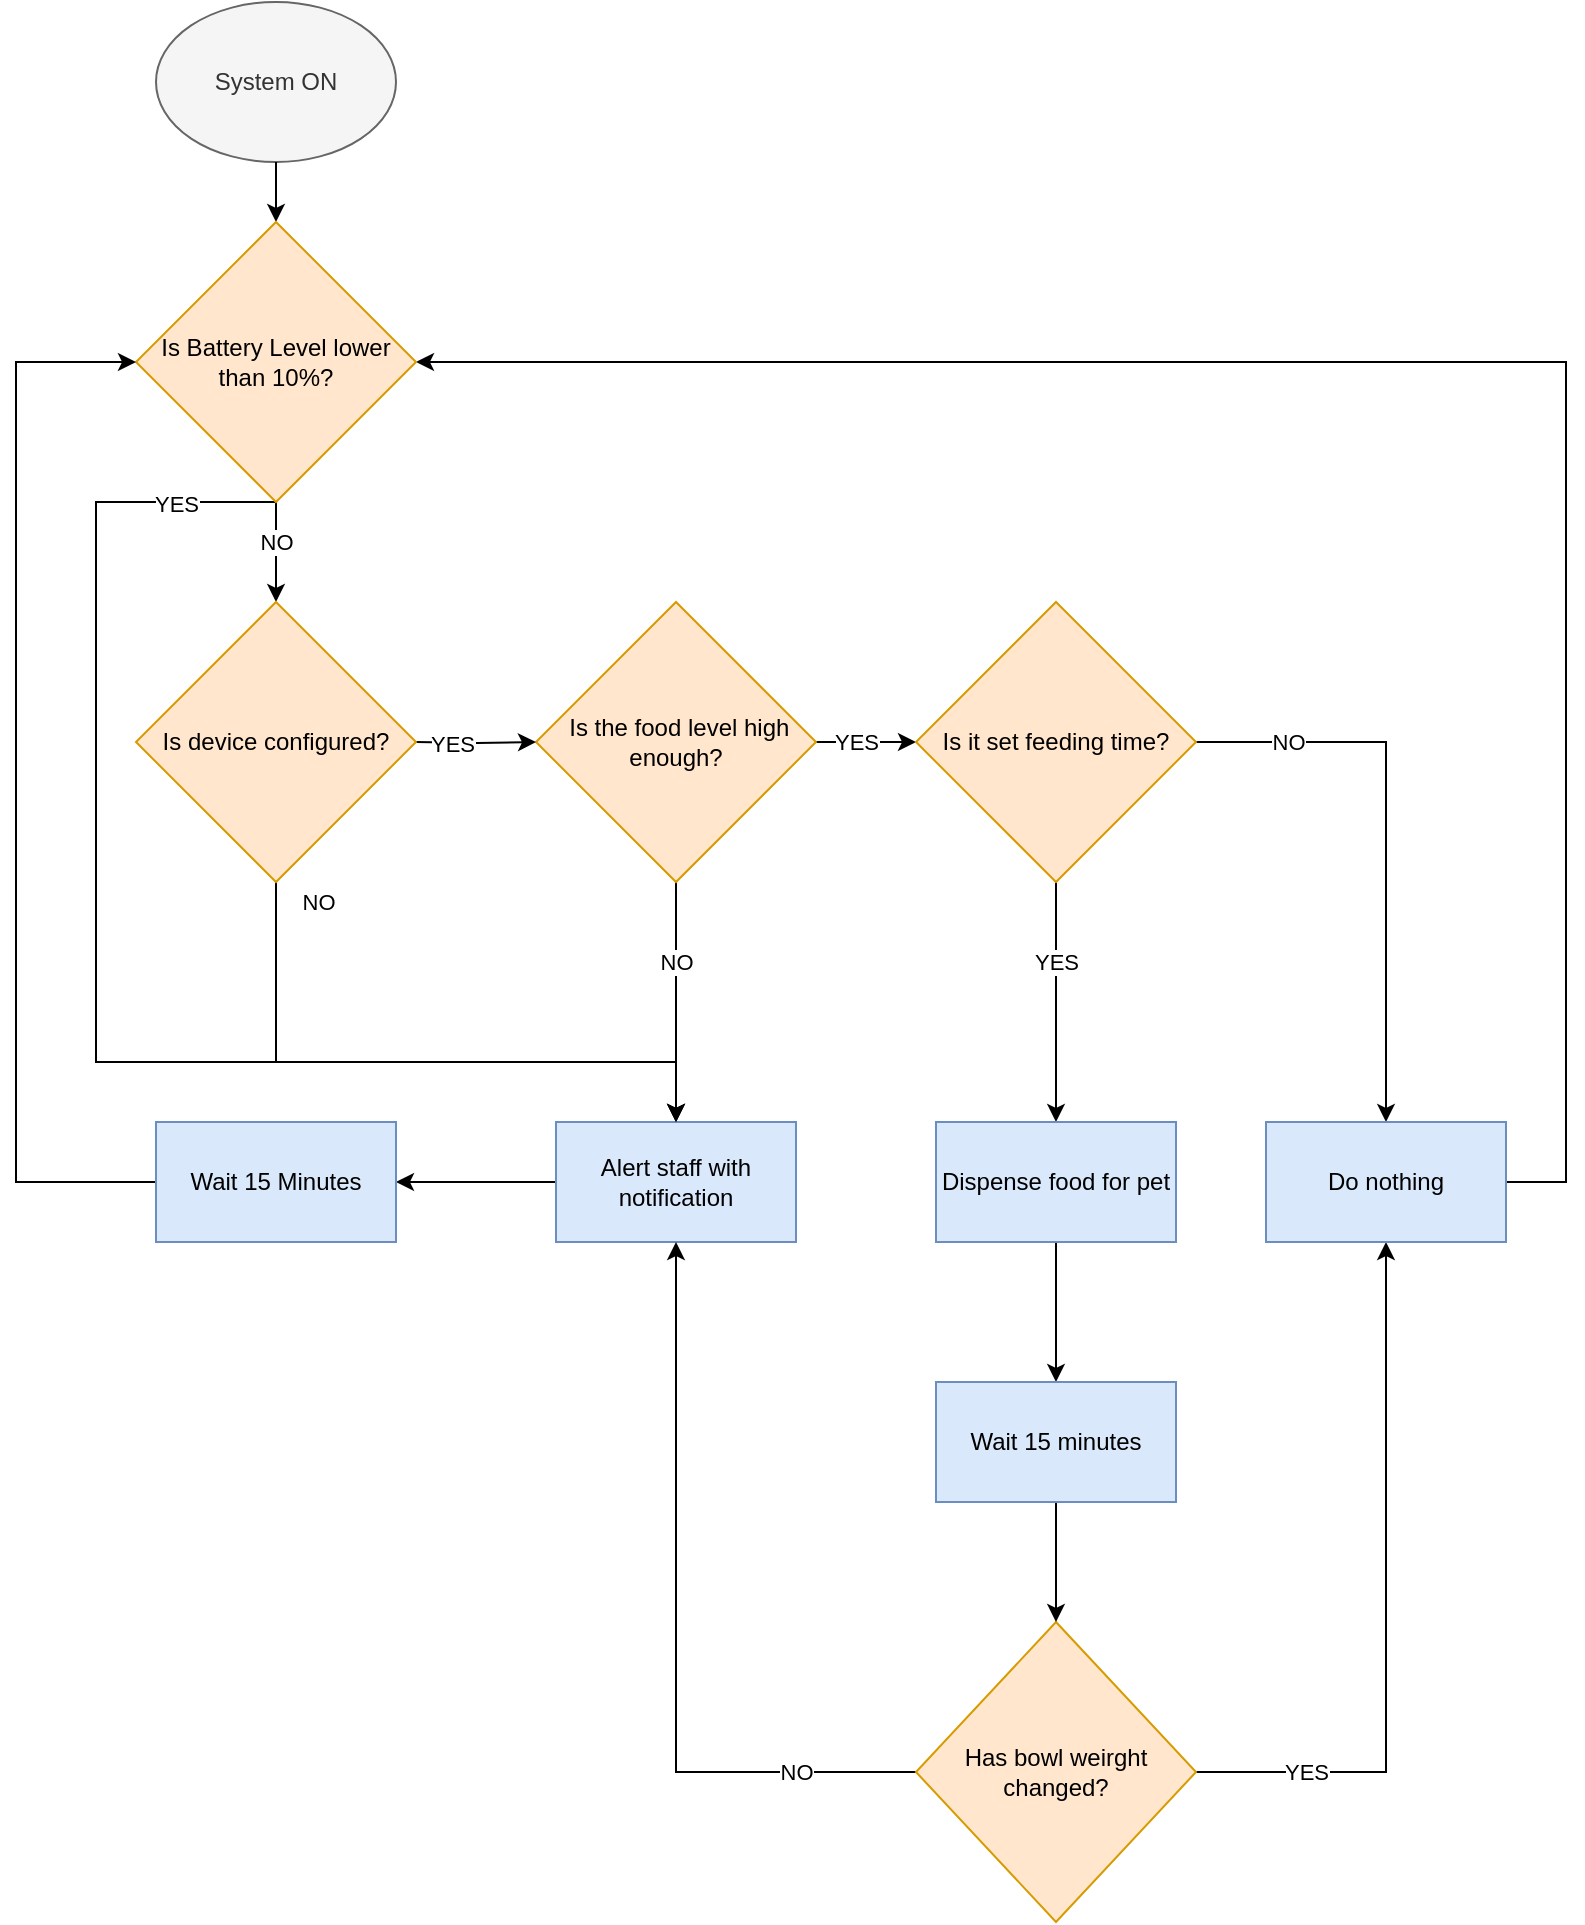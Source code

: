 <mxfile version="28.1.0">
  <diagram name="Page-1" id="Eyr6RxYLFg0FWXY8so7s">
    <mxGraphModel dx="793" dy="955" grid="1" gridSize="10" guides="1" tooltips="1" connect="1" arrows="1" fold="1" page="1" pageScale="1" pageWidth="850" pageHeight="1100" math="0" shadow="0">
      <root>
        <mxCell id="0" />
        <mxCell id="1" parent="0" />
        <mxCell id="hP72EC4CjcAznyABsPa--8" value="" style="edgeStyle=orthogonalEdgeStyle;rounded=0;orthogonalLoop=1;jettySize=auto;html=1;" parent="1" edge="1">
          <mxGeometry relative="1" as="geometry">
            <mxPoint x="160" y="290" as="sourcePoint" />
            <mxPoint x="160" y="340" as="targetPoint" />
          </mxGeometry>
        </mxCell>
        <mxCell id="hP72EC4CjcAznyABsPa--39" value="NO" style="edgeLabel;html=1;align=center;verticalAlign=middle;resizable=0;points=[];" parent="hP72EC4CjcAznyABsPa--8" vertex="1" connectable="0">
          <mxGeometry x="0.28" y="-2" relative="1" as="geometry">
            <mxPoint x="2" y="-12" as="offset" />
          </mxGeometry>
        </mxCell>
        <mxCell id="hP72EC4CjcAznyABsPa--1" value="System ON" style="ellipse;whiteSpace=wrap;html=1;fillColor=#f5f5f5;strokeColor=#666666;fontColor=#333333;" parent="1" vertex="1">
          <mxGeometry x="100" y="40" width="120" height="80" as="geometry" />
        </mxCell>
        <mxCell id="hP72EC4CjcAznyABsPa--5" style="edgeStyle=orthogonalEdgeStyle;rounded=0;orthogonalLoop=1;jettySize=auto;html=1;entryX=0.5;entryY=0;entryDx=0;entryDy=0;" parent="1" source="hP72EC4CjcAznyABsPa--2" target="hP72EC4CjcAznyABsPa--4" edge="1">
          <mxGeometry relative="1" as="geometry" />
        </mxCell>
        <mxCell id="hP72EC4CjcAznyABsPa--11" value="NO" style="edgeLabel;html=1;align=center;verticalAlign=middle;resizable=0;points=[];" parent="hP72EC4CjcAznyABsPa--5" vertex="1" connectable="0">
          <mxGeometry x="-0.083" y="-1" relative="1" as="geometry">
            <mxPoint x="1" y="-15" as="offset" />
          </mxGeometry>
        </mxCell>
        <mxCell id="hP72EC4CjcAznyABsPa--10" value="" style="edgeStyle=orthogonalEdgeStyle;rounded=0;orthogonalLoop=1;jettySize=auto;html=1;" parent="1" source="hP72EC4CjcAznyABsPa--2" target="hP72EC4CjcAznyABsPa--6" edge="1">
          <mxGeometry relative="1" as="geometry" />
        </mxCell>
        <mxCell id="hP72EC4CjcAznyABsPa--12" value="YES" style="edgeLabel;html=1;align=center;verticalAlign=middle;resizable=0;points=[];" parent="hP72EC4CjcAznyABsPa--10" vertex="1" connectable="0">
          <mxGeometry x="-0.2" relative="1" as="geometry">
            <mxPoint as="offset" />
          </mxGeometry>
        </mxCell>
        <mxCell id="hP72EC4CjcAznyABsPa--2" value="&amp;nbsp;Is the food level high enough?" style="rhombus;whiteSpace=wrap;html=1;fillColor=#ffe6cc;strokeColor=#d79b00;" parent="1" vertex="1">
          <mxGeometry x="290" y="340" width="140" height="140" as="geometry" />
        </mxCell>
        <mxCell id="hP72EC4CjcAznyABsPa--41" value="" style="edgeStyle=orthogonalEdgeStyle;rounded=0;orthogonalLoop=1;jettySize=auto;html=1;" parent="1" source="hP72EC4CjcAznyABsPa--4" target="hP72EC4CjcAznyABsPa--40" edge="1">
          <mxGeometry relative="1" as="geometry" />
        </mxCell>
        <mxCell id="hP72EC4CjcAznyABsPa--4" value="Alert staff with notification" style="rounded=0;whiteSpace=wrap;html=1;fillColor=#dae8fc;strokeColor=#6c8ebf;" parent="1" vertex="1">
          <mxGeometry x="300" y="600" width="120" height="60" as="geometry" />
        </mxCell>
        <mxCell id="hP72EC4CjcAznyABsPa--18" style="edgeStyle=orthogonalEdgeStyle;rounded=0;orthogonalLoop=1;jettySize=auto;html=1;entryX=0.5;entryY=0;entryDx=0;entryDy=0;" parent="1" source="hP72EC4CjcAznyABsPa--6" target="hP72EC4CjcAznyABsPa--17" edge="1">
          <mxGeometry relative="1" as="geometry" />
        </mxCell>
        <mxCell id="hP72EC4CjcAznyABsPa--25" value="YES" style="edgeLabel;html=1;align=center;verticalAlign=middle;resizable=0;points=[];" parent="hP72EC4CjcAznyABsPa--18" vertex="1" connectable="0">
          <mxGeometry x="-0.25" y="1" relative="1" as="geometry">
            <mxPoint x="-1" y="-5" as="offset" />
          </mxGeometry>
        </mxCell>
        <mxCell id="hP72EC4CjcAznyABsPa--27" value="" style="edgeStyle=orthogonalEdgeStyle;rounded=0;orthogonalLoop=1;jettySize=auto;html=1;entryX=0.5;entryY=0;entryDx=0;entryDy=0;" parent="1" target="hP72EC4CjcAznyABsPa--26" edge="1">
          <mxGeometry relative="1" as="geometry">
            <mxPoint x="620" y="410" as="sourcePoint" />
            <mxPoint x="745" y="460" as="targetPoint" />
            <Array as="points">
              <mxPoint x="715" y="410" />
            </Array>
          </mxGeometry>
        </mxCell>
        <mxCell id="hP72EC4CjcAznyABsPa--28" value="NO" style="edgeLabel;html=1;align=center;verticalAlign=middle;resizable=0;points=[];" parent="hP72EC4CjcAznyABsPa--27" vertex="1" connectable="0">
          <mxGeometry x="-0.422" y="-1" relative="1" as="geometry">
            <mxPoint x="-37" y="-1" as="offset" />
          </mxGeometry>
        </mxCell>
        <mxCell id="hP72EC4CjcAznyABsPa--6" value="Is it set feeding time?" style="rhombus;whiteSpace=wrap;html=1;fillColor=#ffe6cc;strokeColor=#d79b00;" parent="1" vertex="1">
          <mxGeometry x="480" y="340" width="140" height="140" as="geometry" />
        </mxCell>
        <mxCell id="hP72EC4CjcAznyABsPa--9" value="" style="edgeStyle=orthogonalEdgeStyle;rounded=0;orthogonalLoop=1;jettySize=auto;html=1;" parent="1" target="hP72EC4CjcAznyABsPa--2" edge="1">
          <mxGeometry relative="1" as="geometry">
            <mxPoint x="230" y="410" as="sourcePoint" />
          </mxGeometry>
        </mxCell>
        <mxCell id="hP72EC4CjcAznyABsPa--13" value="YES" style="edgeLabel;html=1;align=center;verticalAlign=middle;resizable=0;points=[];" parent="hP72EC4CjcAznyABsPa--9" vertex="1" connectable="0">
          <mxGeometry x="-0.4" relative="1" as="geometry">
            <mxPoint as="offset" />
          </mxGeometry>
        </mxCell>
        <mxCell id="hP72EC4CjcAznyABsPa--14" style="edgeStyle=orthogonalEdgeStyle;rounded=0;orthogonalLoop=1;jettySize=auto;html=1;entryX=0.5;entryY=0;entryDx=0;entryDy=0;" parent="1" target="hP72EC4CjcAznyABsPa--4" edge="1">
          <mxGeometry relative="1" as="geometry">
            <mxPoint x="160" y="480" as="sourcePoint" />
            <Array as="points">
              <mxPoint x="160" y="570" />
              <mxPoint x="360" y="570" />
            </Array>
          </mxGeometry>
        </mxCell>
        <mxCell id="hP72EC4CjcAznyABsPa--15" value="NO" style="edgeLabel;html=1;align=center;verticalAlign=middle;resizable=0;points=[];" parent="hP72EC4CjcAznyABsPa--14" vertex="1" connectable="0">
          <mxGeometry x="-0.276" y="5" relative="1" as="geometry">
            <mxPoint x="-5" y="-75" as="offset" />
          </mxGeometry>
        </mxCell>
        <mxCell id="hP72EC4CjcAznyABsPa--7" value="Is device configured?" style="rhombus;whiteSpace=wrap;html=1;fillColor=#ffe6cc;strokeColor=#d79b00;" parent="1" vertex="1">
          <mxGeometry x="90" y="340" width="140" height="140" as="geometry" />
        </mxCell>
        <mxCell id="hP72EC4CjcAznyABsPa--20" value="" style="edgeStyle=orthogonalEdgeStyle;rounded=0;orthogonalLoop=1;jettySize=auto;html=1;entryX=0.5;entryY=0;entryDx=0;entryDy=0;" parent="1" source="hP72EC4CjcAznyABsPa--17" target="hP72EC4CjcAznyABsPa--21" edge="1">
          <mxGeometry relative="1" as="geometry" />
        </mxCell>
        <mxCell id="hP72EC4CjcAznyABsPa--17" value="Dispense food for pet" style="rounded=0;whiteSpace=wrap;html=1;fillColor=#dae8fc;strokeColor=#6c8ebf;" parent="1" vertex="1">
          <mxGeometry x="490" y="600" width="120" height="60" as="geometry" />
        </mxCell>
        <mxCell id="hP72EC4CjcAznyABsPa--23" style="edgeStyle=orthogonalEdgeStyle;rounded=0;orthogonalLoop=1;jettySize=auto;html=1;entryX=0.5;entryY=1;entryDx=0;entryDy=0;" parent="1" source="hP72EC4CjcAznyABsPa--19" target="hP72EC4CjcAznyABsPa--4" edge="1">
          <mxGeometry relative="1" as="geometry">
            <Array as="points">
              <mxPoint x="360" y="925" />
            </Array>
          </mxGeometry>
        </mxCell>
        <mxCell id="hP72EC4CjcAznyABsPa--24" value="NO" style="edgeLabel;html=1;align=center;verticalAlign=middle;resizable=0;points=[];" parent="hP72EC4CjcAznyABsPa--23" vertex="1" connectable="0">
          <mxGeometry x="-0.021" y="5" relative="1" as="geometry">
            <mxPoint x="65" y="68" as="offset" />
          </mxGeometry>
        </mxCell>
        <mxCell id="hP72EC4CjcAznyABsPa--31" style="edgeStyle=orthogonalEdgeStyle;rounded=0;orthogonalLoop=1;jettySize=auto;html=1;entryX=0.5;entryY=1;entryDx=0;entryDy=0;" parent="1" source="hP72EC4CjcAznyABsPa--19" target="hP72EC4CjcAznyABsPa--26" edge="1">
          <mxGeometry relative="1" as="geometry" />
        </mxCell>
        <mxCell id="hP72EC4CjcAznyABsPa--32" value="YES" style="edgeLabel;html=1;align=center;verticalAlign=middle;resizable=0;points=[];" parent="hP72EC4CjcAznyABsPa--31" vertex="1" connectable="0">
          <mxGeometry x="0.349" y="-2" relative="1" as="geometry">
            <mxPoint x="-42" y="148" as="offset" />
          </mxGeometry>
        </mxCell>
        <mxCell id="hP72EC4CjcAznyABsPa--19" value="Has bowl weirght changed?" style="rhombus;whiteSpace=wrap;html=1;rounded=0;fillColor=#ffe6cc;strokeColor=#d79b00;" parent="1" vertex="1">
          <mxGeometry x="480" y="850" width="140" height="150" as="geometry" />
        </mxCell>
        <mxCell id="hP72EC4CjcAznyABsPa--22" value="" style="edgeStyle=orthogonalEdgeStyle;rounded=0;orthogonalLoop=1;jettySize=auto;html=1;" parent="1" source="hP72EC4CjcAznyABsPa--21" target="hP72EC4CjcAznyABsPa--19" edge="1">
          <mxGeometry relative="1" as="geometry" />
        </mxCell>
        <mxCell id="hP72EC4CjcAznyABsPa--21" value="Wait 15 minutes" style="rounded=0;whiteSpace=wrap;html=1;fillColor=#dae8fc;strokeColor=#6c8ebf;" parent="1" vertex="1">
          <mxGeometry x="490" y="730" width="120" height="60" as="geometry" />
        </mxCell>
        <mxCell id="hP72EC4CjcAznyABsPa--33" style="edgeStyle=orthogonalEdgeStyle;rounded=0;orthogonalLoop=1;jettySize=auto;html=1;entryX=1;entryY=0.5;entryDx=0;entryDy=0;" parent="1" source="hP72EC4CjcAznyABsPa--26" target="hP72EC4CjcAznyABsPa--35" edge="1">
          <mxGeometry relative="1" as="geometry">
            <Array as="points">
              <mxPoint x="805" y="630" />
              <mxPoint x="805" y="220" />
            </Array>
          </mxGeometry>
        </mxCell>
        <mxCell id="hP72EC4CjcAznyABsPa--26" value="Do nothing" style="whiteSpace=wrap;html=1;fillColor=#dae8fc;strokeColor=#6c8ebf;" parent="1" vertex="1">
          <mxGeometry x="655" y="600" width="120" height="60" as="geometry" />
        </mxCell>
        <mxCell id="hP72EC4CjcAznyABsPa--36" value="" style="edgeStyle=orthogonalEdgeStyle;rounded=0;orthogonalLoop=1;jettySize=auto;html=1;" parent="1" source="hP72EC4CjcAznyABsPa--1" target="hP72EC4CjcAznyABsPa--35" edge="1">
          <mxGeometry relative="1" as="geometry">
            <mxPoint x="130" y="120" as="sourcePoint" />
            <mxPoint x="130" y="320" as="targetPoint" />
          </mxGeometry>
        </mxCell>
        <mxCell id="hP72EC4CjcAznyABsPa--37" style="edgeStyle=orthogonalEdgeStyle;rounded=0;orthogonalLoop=1;jettySize=auto;html=1;exitX=0.5;exitY=1;exitDx=0;exitDy=0;" parent="1" source="hP72EC4CjcAznyABsPa--35" edge="1">
          <mxGeometry relative="1" as="geometry">
            <mxPoint x="110" y="220" as="sourcePoint" />
            <mxPoint x="360" y="600" as="targetPoint" />
            <Array as="points">
              <mxPoint x="70" y="290" />
              <mxPoint x="70" y="570" />
              <mxPoint x="360" y="570" />
            </Array>
          </mxGeometry>
        </mxCell>
        <mxCell id="hP72EC4CjcAznyABsPa--38" value="YES" style="edgeLabel;html=1;align=center;verticalAlign=middle;resizable=0;points=[];" parent="hP72EC4CjcAznyABsPa--37" vertex="1" connectable="0">
          <mxGeometry x="-0.436" relative="1" as="geometry">
            <mxPoint x="40" y="-104" as="offset" />
          </mxGeometry>
        </mxCell>
        <mxCell id="hP72EC4CjcAznyABsPa--35" value="Is Battery Level lower than 10%?" style="rhombus;whiteSpace=wrap;html=1;fillColor=#ffe6cc;strokeColor=#d79b00;" parent="1" vertex="1">
          <mxGeometry x="90" y="150" width="140" height="140" as="geometry" />
        </mxCell>
        <mxCell id="hP72EC4CjcAznyABsPa--42" style="edgeStyle=orthogonalEdgeStyle;rounded=0;orthogonalLoop=1;jettySize=auto;html=1;entryX=0;entryY=0.5;entryDx=0;entryDy=0;" parent="1" source="hP72EC4CjcAznyABsPa--40" target="hP72EC4CjcAznyABsPa--35" edge="1">
          <mxGeometry relative="1" as="geometry">
            <Array as="points">
              <mxPoint x="30" y="630" />
              <mxPoint x="30" y="220" />
            </Array>
          </mxGeometry>
        </mxCell>
        <mxCell id="hP72EC4CjcAznyABsPa--40" value="Wait 15 Minutes" style="whiteSpace=wrap;html=1;fillColor=#dae8fc;strokeColor=#6c8ebf;rounded=0;" parent="1" vertex="1">
          <mxGeometry x="100" y="600" width="120" height="60" as="geometry" />
        </mxCell>
      </root>
    </mxGraphModel>
  </diagram>
</mxfile>
